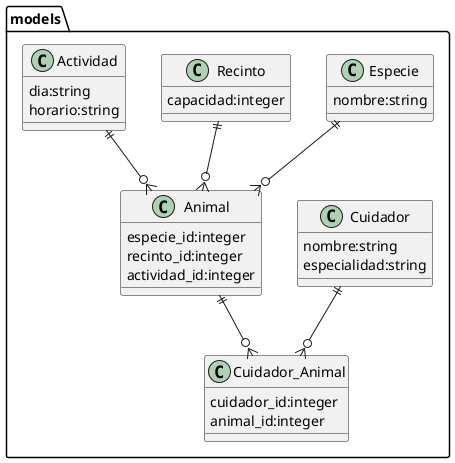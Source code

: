 @startuml

class models.Animal{
    especie_id:integer
    recinto_id:integer
    actividad_id:integer
}
class models.Especie{
    nombre:string
}

class models.Recinto{
    capacidad:integer
}

class models.Cuidador{
    nombre:string
    especialidad:string
}
class models.Cuidador_Animal{
    cuidador_id:integer
    animal_id:integer
}
class models.Actividad{
    dia:string
    horario:string
}


models.Especie ||--o{ models.Animal
models.Recinto ||--o{ models.Animal
models.Cuidador ||--o{ models.Cuidador_Animal
models.Animal ||--o{ models.Cuidador_Animal
models.Actividad ||--o{ models.Animal


@enduml
